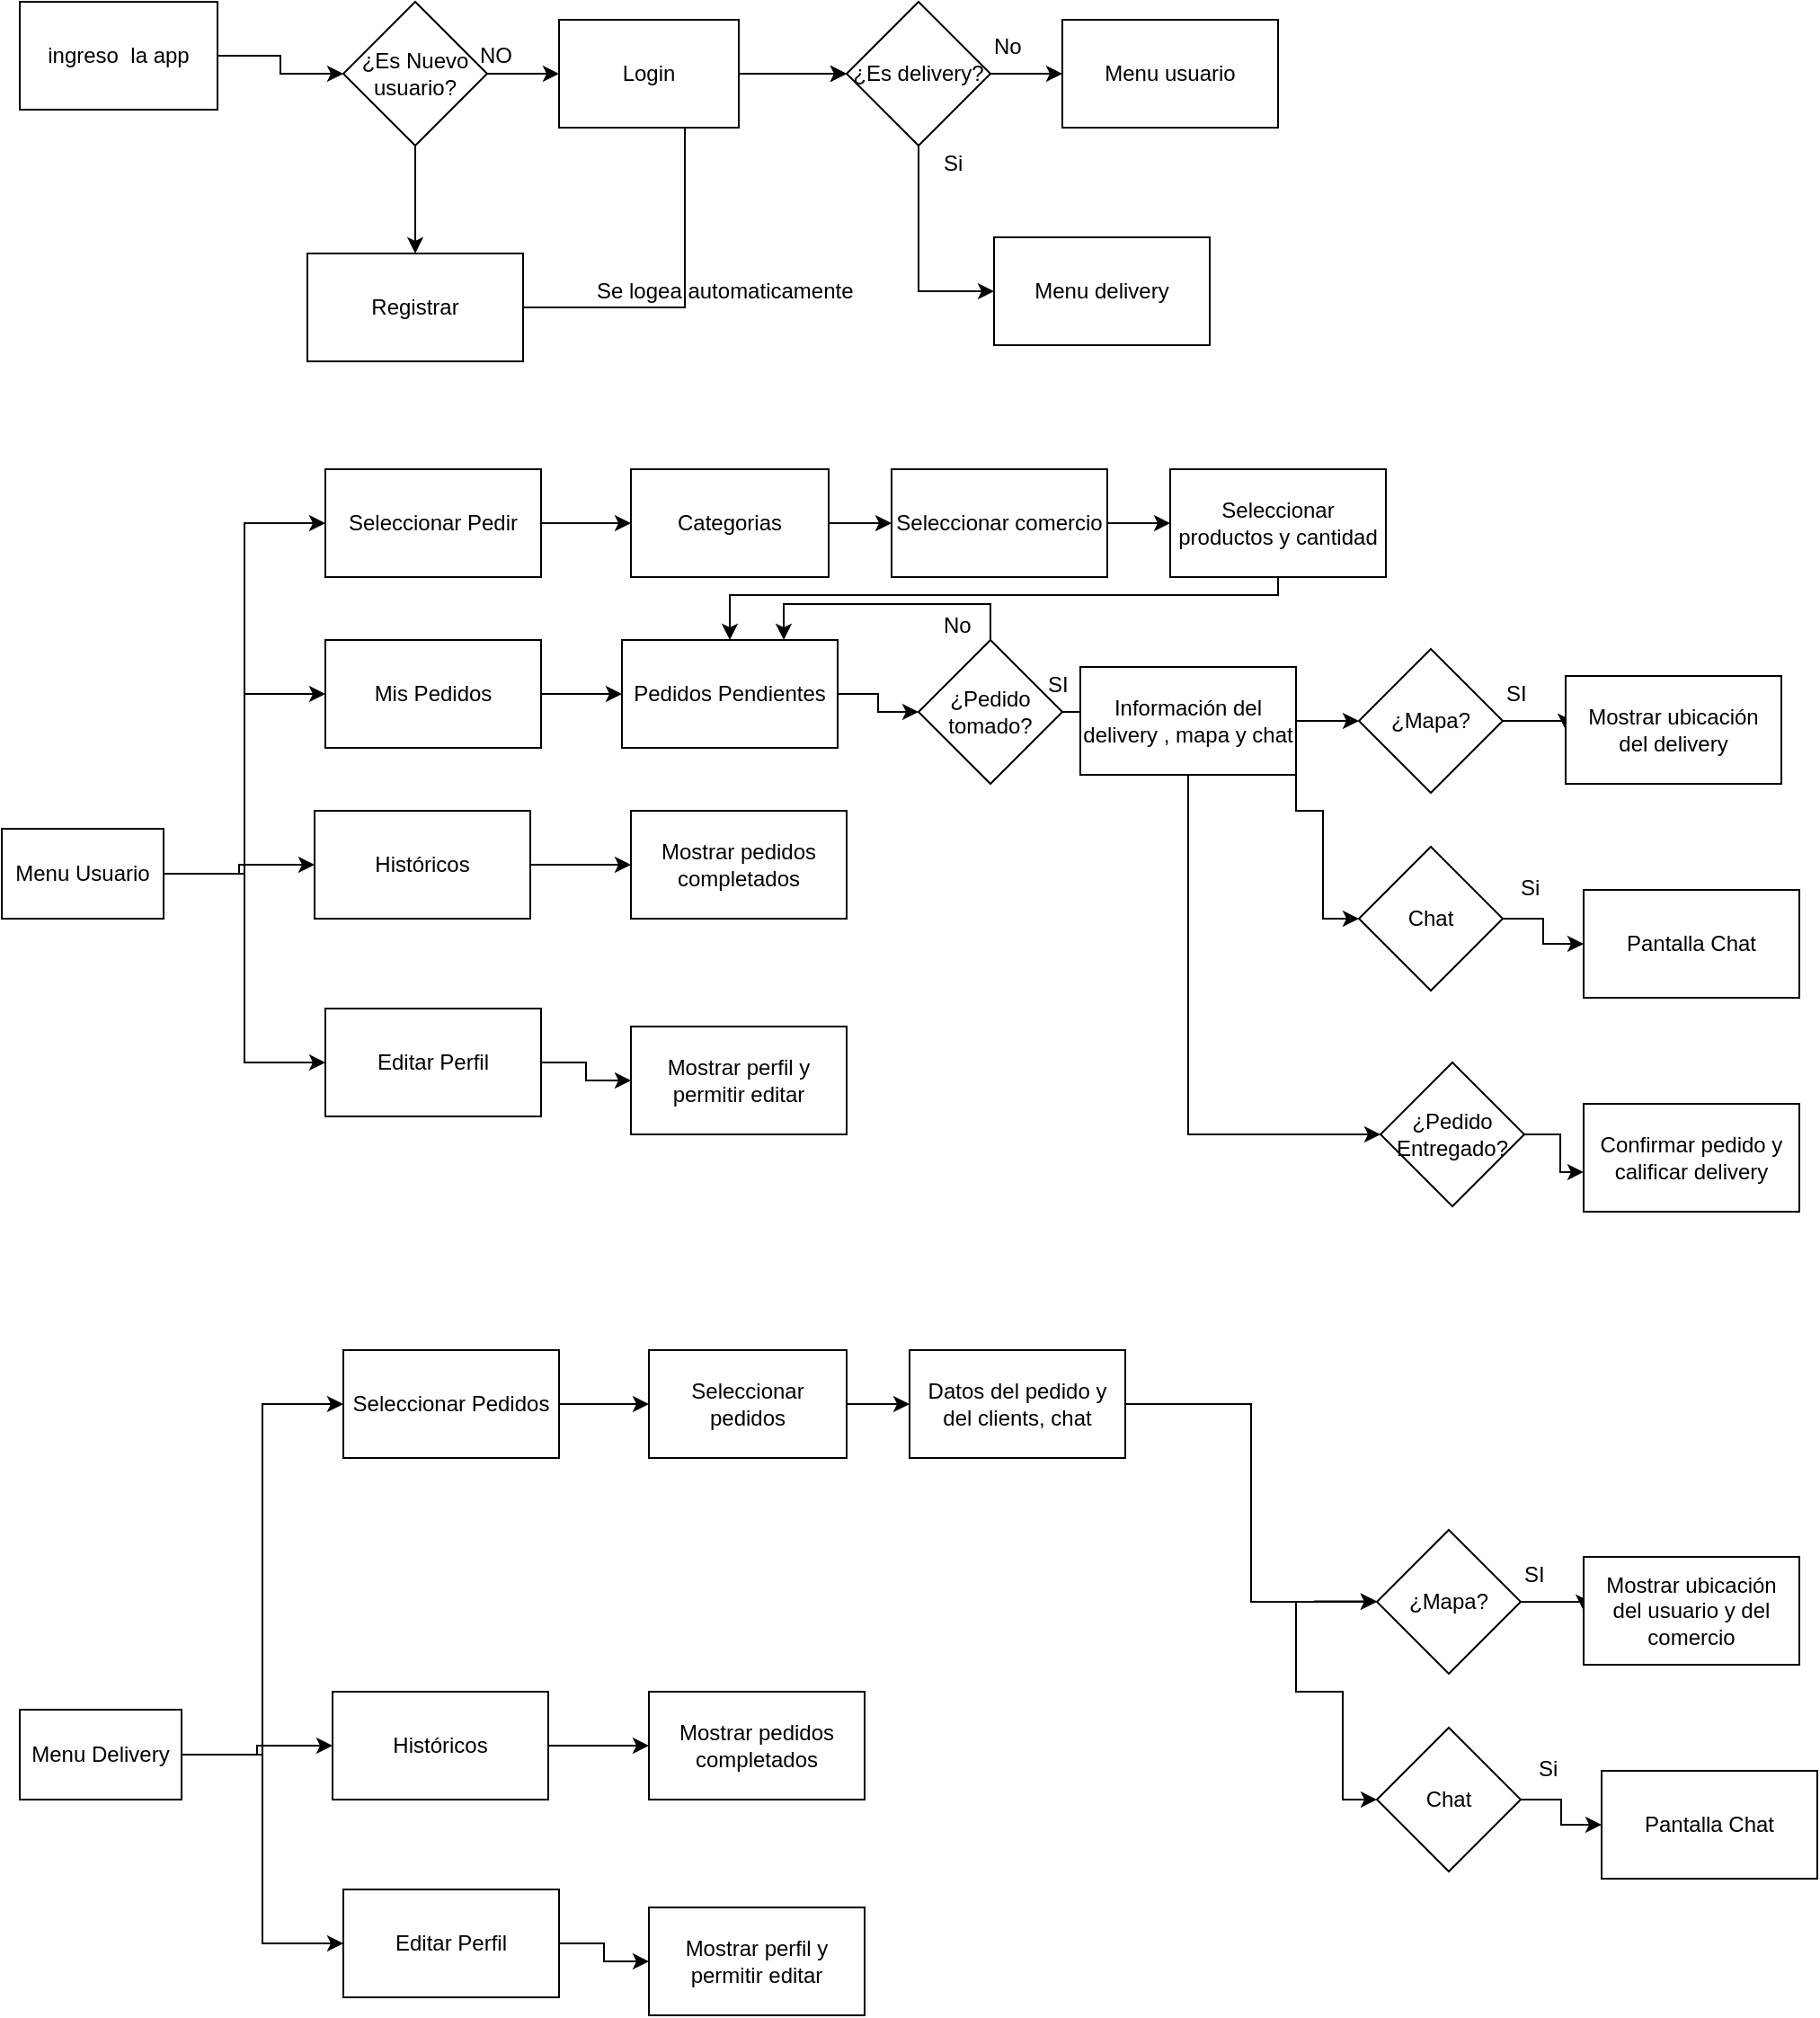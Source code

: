 <mxfile version="12.0.2" type="github" pages="1"><diagram id="hZya6RrhCBJ3M0xoCXCF" name="Page-1"><mxGraphModel dx="793" dy="416" grid="1" gridSize="10" guides="1" tooltips="1" connect="1" arrows="1" fold="1" page="1" pageScale="1" pageWidth="827" pageHeight="1169" math="0" shadow="0"><root><mxCell id="0"/><mxCell id="1" parent="0"/><mxCell id="_sGrQPSbJP6hCmy-QSjO-13" style="edgeStyle=orthogonalEdgeStyle;rounded=0;orthogonalLoop=1;jettySize=auto;html=1;entryX=0;entryY=0.5;entryDx=0;entryDy=0;" edge="1" parent="1" source="_sGrQPSbJP6hCmy-QSjO-7" target="_sGrQPSbJP6hCmy-QSjO-8"><mxGeometry relative="1" as="geometry"/></mxCell><mxCell id="_sGrQPSbJP6hCmy-QSjO-7" value="ingreso &amp;nbsp;la app" style="rounded=0;whiteSpace=wrap;html=1;" vertex="1" parent="1"><mxGeometry x="30" y="30" width="110" height="60" as="geometry"/></mxCell><mxCell id="_sGrQPSbJP6hCmy-QSjO-14" style="edgeStyle=orthogonalEdgeStyle;rounded=0;orthogonalLoop=1;jettySize=auto;html=1;exitX=1;exitY=0.5;exitDx=0;exitDy=0;entryX=0;entryY=0.5;entryDx=0;entryDy=0;" edge="1" parent="1" source="_sGrQPSbJP6hCmy-QSjO-8" target="_sGrQPSbJP6hCmy-QSjO-11"><mxGeometry relative="1" as="geometry"><Array as="points"><mxPoint x="300" y="70"/><mxPoint x="300" y="70"/></Array></mxGeometry></mxCell><mxCell id="_sGrQPSbJP6hCmy-QSjO-17" style="edgeStyle=orthogonalEdgeStyle;rounded=0;orthogonalLoop=1;jettySize=auto;html=1;entryX=0.5;entryY=0;entryDx=0;entryDy=0;" edge="1" parent="1" source="_sGrQPSbJP6hCmy-QSjO-8" target="_sGrQPSbJP6hCmy-QSjO-10"><mxGeometry relative="1" as="geometry"/></mxCell><mxCell id="_sGrQPSbJP6hCmy-QSjO-8" value="¿Es Nuevo usuario?" style="rhombus;whiteSpace=wrap;html=1;" vertex="1" parent="1"><mxGeometry x="210" y="30" width="80" height="80" as="geometry"/></mxCell><mxCell id="_sGrQPSbJP6hCmy-QSjO-20" style="edgeStyle=orthogonalEdgeStyle;rounded=0;orthogonalLoop=1;jettySize=auto;html=1;entryX=0;entryY=0.5;entryDx=0;entryDy=0;" edge="1" parent="1" source="_sGrQPSbJP6hCmy-QSjO-10" target="_sGrQPSbJP6hCmy-QSjO-12"><mxGeometry relative="1" as="geometry"/></mxCell><mxCell id="_sGrQPSbJP6hCmy-QSjO-10" value="Registrar" style="rounded=0;whiteSpace=wrap;html=1;" vertex="1" parent="1"><mxGeometry x="190" y="170" width="120" height="60" as="geometry"/></mxCell><mxCell id="_sGrQPSbJP6hCmy-QSjO-19" style="edgeStyle=orthogonalEdgeStyle;rounded=0;orthogonalLoop=1;jettySize=auto;html=1;entryX=0;entryY=0.5;entryDx=0;entryDy=0;" edge="1" parent="1" source="_sGrQPSbJP6hCmy-QSjO-11" target="_sGrQPSbJP6hCmy-QSjO-12"><mxGeometry relative="1" as="geometry"/></mxCell><mxCell id="_sGrQPSbJP6hCmy-QSjO-11" value="Login" style="rounded=0;whiteSpace=wrap;html=1;" vertex="1" parent="1"><mxGeometry x="330" y="40" width="100" height="60" as="geometry"/></mxCell><mxCell id="_sGrQPSbJP6hCmy-QSjO-23" style="edgeStyle=orthogonalEdgeStyle;rounded=0;orthogonalLoop=1;jettySize=auto;html=1;entryX=0;entryY=0.5;entryDx=0;entryDy=0;" edge="1" parent="1" source="_sGrQPSbJP6hCmy-QSjO-12" target="_sGrQPSbJP6hCmy-QSjO-22"><mxGeometry relative="1" as="geometry"/></mxCell><mxCell id="_sGrQPSbJP6hCmy-QSjO-26" style="edgeStyle=orthogonalEdgeStyle;rounded=0;orthogonalLoop=1;jettySize=auto;html=1;exitX=0.5;exitY=1;exitDx=0;exitDy=0;entryX=0;entryY=0.5;entryDx=0;entryDy=0;" edge="1" parent="1" source="_sGrQPSbJP6hCmy-QSjO-12" target="_sGrQPSbJP6hCmy-QSjO-25"><mxGeometry relative="1" as="geometry"/></mxCell><mxCell id="_sGrQPSbJP6hCmy-QSjO-12" value="¿Es delivery?" style="rhombus;whiteSpace=wrap;html=1;" vertex="1" parent="1"><mxGeometry x="490" y="30" width="80" height="80" as="geometry"/></mxCell><mxCell id="_sGrQPSbJP6hCmy-QSjO-15" value="NO" style="text;html=1;resizable=0;points=[];autosize=1;align=left;verticalAlign=top;spacingTop=-4;" vertex="1" parent="1"><mxGeometry x="284" y="50" width="30" height="20" as="geometry"/></mxCell><mxCell id="_sGrQPSbJP6hCmy-QSjO-21" value="Se logea automaticamente" style="text;html=1;resizable=0;points=[];autosize=1;align=left;verticalAlign=top;spacingTop=-4;" vertex="1" parent="1"><mxGeometry x="349" y="181" width="160" height="20" as="geometry"/></mxCell><mxCell id="_sGrQPSbJP6hCmy-QSjO-22" value="Menu usuario" style="rounded=0;whiteSpace=wrap;html=1;" vertex="1" parent="1"><mxGeometry x="610" y="40" width="120" height="60" as="geometry"/></mxCell><mxCell id="_sGrQPSbJP6hCmy-QSjO-24" value="No" style="text;html=1;resizable=0;points=[];autosize=1;align=left;verticalAlign=top;spacingTop=-4;" vertex="1" parent="1"><mxGeometry x="570" y="45" width="30" height="20" as="geometry"/></mxCell><mxCell id="_sGrQPSbJP6hCmy-QSjO-25" value="Menu delivery" style="rounded=0;whiteSpace=wrap;html=1;" vertex="1" parent="1"><mxGeometry x="572" y="161" width="120" height="60" as="geometry"/></mxCell><mxCell id="_sGrQPSbJP6hCmy-QSjO-27" value="Si" style="text;html=1;resizable=0;points=[];autosize=1;align=left;verticalAlign=top;spacingTop=-4;" vertex="1" parent="1"><mxGeometry x="542" y="110" width="30" height="20" as="geometry"/></mxCell><mxCell id="_sGrQPSbJP6hCmy-QSjO-42" style="edgeStyle=orthogonalEdgeStyle;rounded=0;orthogonalLoop=1;jettySize=auto;html=1;entryX=0;entryY=0.5;entryDx=0;entryDy=0;" edge="1" parent="1" source="_sGrQPSbJP6hCmy-QSjO-30" target="_sGrQPSbJP6hCmy-QSjO-39"><mxGeometry relative="1" as="geometry"/></mxCell><mxCell id="_sGrQPSbJP6hCmy-QSjO-30" value="Seleccionar Pedir" style="rounded=0;whiteSpace=wrap;html=1;" vertex="1" parent="1"><mxGeometry x="200" y="290" width="120" height="60" as="geometry"/></mxCell><mxCell id="_sGrQPSbJP6hCmy-QSjO-86" value="" style="edgeStyle=orthogonalEdgeStyle;rounded=0;orthogonalLoop=1;jettySize=auto;html=1;" edge="1" parent="1" source="_sGrQPSbJP6hCmy-QSjO-31" target="_sGrQPSbJP6hCmy-QSjO-85"><mxGeometry relative="1" as="geometry"/></mxCell><mxCell id="_sGrQPSbJP6hCmy-QSjO-31" value="Históricos" style="rounded=0;whiteSpace=wrap;html=1;" vertex="1" parent="1"><mxGeometry x="194" y="480" width="120" height="60" as="geometry"/></mxCell><mxCell id="_sGrQPSbJP6hCmy-QSjO-85" value="Mostrar pedidos completados" style="rounded=0;whiteSpace=wrap;html=1;" vertex="1" parent="1"><mxGeometry x="370" y="480" width="120" height="60" as="geometry"/></mxCell><mxCell id="_sGrQPSbJP6hCmy-QSjO-58" style="edgeStyle=orthogonalEdgeStyle;rounded=0;orthogonalLoop=1;jettySize=auto;html=1;entryX=0;entryY=0.5;entryDx=0;entryDy=0;" edge="1" parent="1" source="_sGrQPSbJP6hCmy-QSjO-32" target="_sGrQPSbJP6hCmy-QSjO-45"><mxGeometry relative="1" as="geometry"/></mxCell><mxCell id="_sGrQPSbJP6hCmy-QSjO-32" value="Mis Pedidos" style="rounded=0;whiteSpace=wrap;html=1;" vertex="1" parent="1"><mxGeometry x="200" y="385" width="120" height="60" as="geometry"/></mxCell><mxCell id="_sGrQPSbJP6hCmy-QSjO-88" style="edgeStyle=orthogonalEdgeStyle;rounded=0;orthogonalLoop=1;jettySize=auto;html=1;entryX=0;entryY=0.5;entryDx=0;entryDy=0;" edge="1" parent="1" source="_sGrQPSbJP6hCmy-QSjO-33" target="_sGrQPSbJP6hCmy-QSjO-87"><mxGeometry relative="1" as="geometry"/></mxCell><mxCell id="_sGrQPSbJP6hCmy-QSjO-33" value="Editar Perfil" style="rounded=0;whiteSpace=wrap;html=1;" vertex="1" parent="1"><mxGeometry x="200" y="590" width="120" height="60" as="geometry"/></mxCell><mxCell id="_sGrQPSbJP6hCmy-QSjO-35" style="edgeStyle=orthogonalEdgeStyle;rounded=0;orthogonalLoop=1;jettySize=auto;html=1;entryX=0;entryY=0.5;entryDx=0;entryDy=0;" edge="1" parent="1" target="_sGrQPSbJP6hCmy-QSjO-32"><mxGeometry relative="1" as="geometry"><mxPoint x="110" y="520" as="sourcePoint"/><Array as="points"><mxPoint x="155" y="515"/><mxPoint x="155" y="415"/></Array></mxGeometry></mxCell><mxCell id="_sGrQPSbJP6hCmy-QSjO-36" style="edgeStyle=orthogonalEdgeStyle;rounded=0;orthogonalLoop=1;jettySize=auto;html=1;entryX=0;entryY=0.5;entryDx=0;entryDy=0;exitX=1;exitY=0.5;exitDx=0;exitDy=0;" edge="1" parent="1" source="_sGrQPSbJP6hCmy-QSjO-34" target="_sGrQPSbJP6hCmy-QSjO-31"><mxGeometry relative="1" as="geometry"><mxPoint x="120" y="510" as="sourcePoint"/></mxGeometry></mxCell><mxCell id="_sGrQPSbJP6hCmy-QSjO-37" style="edgeStyle=orthogonalEdgeStyle;rounded=0;orthogonalLoop=1;jettySize=auto;html=1;entryX=0;entryY=0.5;entryDx=0;entryDy=0;" edge="1" parent="1" source="_sGrQPSbJP6hCmy-QSjO-34" target="_sGrQPSbJP6hCmy-QSjO-33"><mxGeometry relative="1" as="geometry"/></mxCell><mxCell id="_sGrQPSbJP6hCmy-QSjO-38" style="edgeStyle=orthogonalEdgeStyle;rounded=0;orthogonalLoop=1;jettySize=auto;html=1;entryX=0;entryY=0.5;entryDx=0;entryDy=0;" edge="1" parent="1" source="_sGrQPSbJP6hCmy-QSjO-34" target="_sGrQPSbJP6hCmy-QSjO-30"><mxGeometry relative="1" as="geometry"/></mxCell><mxCell id="_sGrQPSbJP6hCmy-QSjO-34" value="Menu Usuario" style="rounded=0;whiteSpace=wrap;html=1;" vertex="1" parent="1"><mxGeometry x="20" y="490" width="90" height="50" as="geometry"/></mxCell><mxCell id="_sGrQPSbJP6hCmy-QSjO-43" style="edgeStyle=orthogonalEdgeStyle;rounded=0;orthogonalLoop=1;jettySize=auto;html=1;exitX=1;exitY=0.5;exitDx=0;exitDy=0;entryX=0;entryY=0.5;entryDx=0;entryDy=0;" edge="1" parent="1" source="_sGrQPSbJP6hCmy-QSjO-39" target="_sGrQPSbJP6hCmy-QSjO-40"><mxGeometry relative="1" as="geometry"/></mxCell><mxCell id="_sGrQPSbJP6hCmy-QSjO-39" value="Categorias" style="rounded=0;whiteSpace=wrap;html=1;" vertex="1" parent="1"><mxGeometry x="370" y="290" width="110" height="60" as="geometry"/></mxCell><mxCell id="_sGrQPSbJP6hCmy-QSjO-44" style="edgeStyle=orthogonalEdgeStyle;rounded=0;orthogonalLoop=1;jettySize=auto;html=1;exitX=1;exitY=0.5;exitDx=0;exitDy=0;" edge="1" parent="1" source="_sGrQPSbJP6hCmy-QSjO-40" target="_sGrQPSbJP6hCmy-QSjO-41"><mxGeometry relative="1" as="geometry"/></mxCell><mxCell id="_sGrQPSbJP6hCmy-QSjO-40" value="Seleccionar comercio" style="rounded=0;whiteSpace=wrap;html=1;" vertex="1" parent="1"><mxGeometry x="515" y="290" width="120" height="60" as="geometry"/></mxCell><mxCell id="_sGrQPSbJP6hCmy-QSjO-49" style="edgeStyle=orthogonalEdgeStyle;rounded=0;orthogonalLoop=1;jettySize=auto;html=1;entryX=0.5;entryY=0;entryDx=0;entryDy=0;" edge="1" parent="1" source="_sGrQPSbJP6hCmy-QSjO-41" target="_sGrQPSbJP6hCmy-QSjO-45"><mxGeometry relative="1" as="geometry"><mxPoint x="730" y="400" as="targetPoint"/><Array as="points"><mxPoint x="730" y="360"/><mxPoint x="425" y="360"/></Array></mxGeometry></mxCell><mxCell id="_sGrQPSbJP6hCmy-QSjO-41" value="Seleccionar productos y cantidad" style="rounded=0;whiteSpace=wrap;html=1;" vertex="1" parent="1"><mxGeometry x="670" y="290" width="120" height="60" as="geometry"/></mxCell><mxCell id="_sGrQPSbJP6hCmy-QSjO-59" style="edgeStyle=orthogonalEdgeStyle;rounded=0;orthogonalLoop=1;jettySize=auto;html=1;exitX=1;exitY=0.5;exitDx=0;exitDy=0;entryX=0;entryY=0.5;entryDx=0;entryDy=0;" edge="1" parent="1" source="_sGrQPSbJP6hCmy-QSjO-45" target="_sGrQPSbJP6hCmy-QSjO-52"><mxGeometry relative="1" as="geometry"/></mxCell><mxCell id="_sGrQPSbJP6hCmy-QSjO-45" value="Pedidos Pendientes" style="rounded=0;whiteSpace=wrap;html=1;" vertex="1" parent="1"><mxGeometry x="365" y="385" width="120" height="60" as="geometry"/></mxCell><mxCell id="_sGrQPSbJP6hCmy-QSjO-60" style="edgeStyle=orthogonalEdgeStyle;rounded=0;orthogonalLoop=1;jettySize=auto;html=1;entryX=0;entryY=0.5;entryDx=0;entryDy=0;" edge="1" parent="1" source="_sGrQPSbJP6hCmy-QSjO-52" target="_sGrQPSbJP6hCmy-QSjO-53"><mxGeometry relative="1" as="geometry"/></mxCell><mxCell id="_sGrQPSbJP6hCmy-QSjO-63" style="edgeStyle=orthogonalEdgeStyle;rounded=0;orthogonalLoop=1;jettySize=auto;html=1;entryX=0.75;entryY=0;entryDx=0;entryDy=0;exitX=0.5;exitY=0;exitDx=0;exitDy=0;" edge="1" parent="1" source="_sGrQPSbJP6hCmy-QSjO-52" target="_sGrQPSbJP6hCmy-QSjO-45"><mxGeometry relative="1" as="geometry"><mxPoint x="550" y="500" as="targetPoint"/></mxGeometry></mxCell><mxCell id="_sGrQPSbJP6hCmy-QSjO-52" value="¿Pedido tomado?" style="rhombus;whiteSpace=wrap;html=1;" vertex="1" parent="1"><mxGeometry x="530" y="385" width="80" height="80" as="geometry"/></mxCell><mxCell id="_sGrQPSbJP6hCmy-QSjO-66" style="edgeStyle=orthogonalEdgeStyle;rounded=0;orthogonalLoop=1;jettySize=auto;html=1;entryX=0;entryY=0.5;entryDx=0;entryDy=0;" edge="1" parent="1" source="_sGrQPSbJP6hCmy-QSjO-53" target="_sGrQPSbJP6hCmy-QSjO-61"><mxGeometry relative="1" as="geometry"/></mxCell><mxCell id="_sGrQPSbJP6hCmy-QSjO-73" style="edgeStyle=orthogonalEdgeStyle;rounded=0;orthogonalLoop=1;jettySize=auto;html=1;entryX=0;entryY=0.5;entryDx=0;entryDy=0;" edge="1" parent="1" source="_sGrQPSbJP6hCmy-QSjO-53" target="_sGrQPSbJP6hCmy-QSjO-71"><mxGeometry relative="1" as="geometry"><Array as="points"><mxPoint x="740" y="480"/><mxPoint x="755" y="480"/><mxPoint x="755" y="540"/></Array></mxGeometry></mxCell><mxCell id="_sGrQPSbJP6hCmy-QSjO-74" style="edgeStyle=orthogonalEdgeStyle;rounded=0;orthogonalLoop=1;jettySize=auto;html=1;entryX=0;entryY=0.5;entryDx=0;entryDy=0;" edge="1" parent="1" source="_sGrQPSbJP6hCmy-QSjO-53" target="_sGrQPSbJP6hCmy-QSjO-72"><mxGeometry relative="1" as="geometry"><Array as="points"><mxPoint x="680" y="660"/></Array></mxGeometry></mxCell><mxCell id="_sGrQPSbJP6hCmy-QSjO-53" value="Información del delivery , mapa y chat" style="rounded=0;whiteSpace=wrap;html=1;" vertex="1" parent="1"><mxGeometry x="620" y="400" width="120" height="60" as="geometry"/></mxCell><mxCell id="_sGrQPSbJP6hCmy-QSjO-67" style="edgeStyle=orthogonalEdgeStyle;rounded=0;orthogonalLoop=1;jettySize=auto;html=1;exitX=1;exitY=0.5;exitDx=0;exitDy=0;entryX=0;entryY=0.5;entryDx=0;entryDy=0;" edge="1" parent="1" source="_sGrQPSbJP6hCmy-QSjO-61" target="_sGrQPSbJP6hCmy-QSjO-65"><mxGeometry relative="1" as="geometry"/></mxCell><mxCell id="_sGrQPSbJP6hCmy-QSjO-61" value="¿Mapa?" style="rhombus;whiteSpace=wrap;html=1;" vertex="1" parent="1"><mxGeometry x="775" y="390" width="80" height="80" as="geometry"/></mxCell><mxCell id="_sGrQPSbJP6hCmy-QSjO-62" value="SI" style="text;html=1;resizable=0;points=[];autosize=1;align=left;verticalAlign=top;spacingTop=-4;" vertex="1" parent="1"><mxGeometry x="600" y="400" width="30" height="20" as="geometry"/></mxCell><mxCell id="_sGrQPSbJP6hCmy-QSjO-64" value="No" style="text;html=1;resizable=0;points=[];autosize=1;align=left;verticalAlign=top;spacingTop=-4;" vertex="1" parent="1"><mxGeometry x="542" y="367" width="30" height="20" as="geometry"/></mxCell><mxCell id="_sGrQPSbJP6hCmy-QSjO-65" value="Mostrar ubicación&lt;br&gt;del delivery" style="rounded=0;whiteSpace=wrap;html=1;" vertex="1" parent="1"><mxGeometry x="890" y="405" width="120" height="60" as="geometry"/></mxCell><mxCell id="_sGrQPSbJP6hCmy-QSjO-69" value="SI" style="text;html=1;resizable=0;points=[];autosize=1;align=left;verticalAlign=top;spacingTop=-4;" vertex="1" parent="1"><mxGeometry x="855" y="405" width="30" height="20" as="geometry"/></mxCell><mxCell id="_sGrQPSbJP6hCmy-QSjO-80" style="edgeStyle=orthogonalEdgeStyle;rounded=0;orthogonalLoop=1;jettySize=auto;html=1;entryX=0;entryY=0.5;entryDx=0;entryDy=0;" edge="1" parent="1" source="_sGrQPSbJP6hCmy-QSjO-71" target="_sGrQPSbJP6hCmy-QSjO-79"><mxGeometry relative="1" as="geometry"/></mxCell><mxCell id="_sGrQPSbJP6hCmy-QSjO-71" value="Chat" style="rhombus;whiteSpace=wrap;html=1;" vertex="1" parent="1"><mxGeometry x="775" y="500" width="80" height="80" as="geometry"/></mxCell><mxCell id="_sGrQPSbJP6hCmy-QSjO-83" style="edgeStyle=orthogonalEdgeStyle;rounded=0;orthogonalLoop=1;jettySize=auto;html=1;entryX=0;entryY=0.633;entryDx=0;entryDy=0;entryPerimeter=0;" edge="1" parent="1" source="_sGrQPSbJP6hCmy-QSjO-72" target="_sGrQPSbJP6hCmy-QSjO-81"><mxGeometry relative="1" as="geometry"/></mxCell><mxCell id="_sGrQPSbJP6hCmy-QSjO-72" value="¿Pedido Entregado?" style="rhombus;whiteSpace=wrap;html=1;" vertex="1" parent="1"><mxGeometry x="787" y="620" width="80" height="80" as="geometry"/></mxCell><mxCell id="_sGrQPSbJP6hCmy-QSjO-75" value="Si" style="text;html=1;resizable=0;points=[];autosize=1;align=left;verticalAlign=top;spacingTop=-4;" vertex="1" parent="1"><mxGeometry x="862.5" y="512.5" width="30" height="20" as="geometry"/></mxCell><mxCell id="_sGrQPSbJP6hCmy-QSjO-79" value="Pantalla Chat" style="rounded=0;whiteSpace=wrap;html=1;" vertex="1" parent="1"><mxGeometry x="900" y="524" width="120" height="60" as="geometry"/></mxCell><mxCell id="_sGrQPSbJP6hCmy-QSjO-81" value="Confirmar pedido y calificar delivery" style="rounded=0;whiteSpace=wrap;html=1;" vertex="1" parent="1"><mxGeometry x="900" y="643" width="120" height="60" as="geometry"/></mxCell><mxCell id="_sGrQPSbJP6hCmy-QSjO-87" value="Mostrar perfil y permitir editar" style="rounded=0;whiteSpace=wrap;html=1;" vertex="1" parent="1"><mxGeometry x="370" y="600" width="120" height="60" as="geometry"/></mxCell><mxCell id="_sGrQPSbJP6hCmy-QSjO-89" style="edgeStyle=orthogonalEdgeStyle;rounded=0;orthogonalLoop=1;jettySize=auto;html=1;entryX=0;entryY=0.5;entryDx=0;entryDy=0;" edge="1" parent="1" source="_sGrQPSbJP6hCmy-QSjO-90" target="_sGrQPSbJP6hCmy-QSjO-104"><mxGeometry relative="1" as="geometry"/></mxCell><mxCell id="_sGrQPSbJP6hCmy-QSjO-90" value="Seleccionar Pedidos" style="rounded=0;whiteSpace=wrap;html=1;" vertex="1" parent="1"><mxGeometry x="210" y="780" width="120" height="60" as="geometry"/></mxCell><mxCell id="_sGrQPSbJP6hCmy-QSjO-91" value="" style="edgeStyle=orthogonalEdgeStyle;rounded=0;orthogonalLoop=1;jettySize=auto;html=1;" edge="1" parent="1" source="_sGrQPSbJP6hCmy-QSjO-92" target="_sGrQPSbJP6hCmy-QSjO-93"><mxGeometry relative="1" as="geometry"/></mxCell><mxCell id="_sGrQPSbJP6hCmy-QSjO-92" value="Históricos" style="rounded=0;whiteSpace=wrap;html=1;" vertex="1" parent="1"><mxGeometry x="204" y="970" width="120" height="60" as="geometry"/></mxCell><mxCell id="_sGrQPSbJP6hCmy-QSjO-93" value="Mostrar pedidos completados" style="rounded=0;whiteSpace=wrap;html=1;" vertex="1" parent="1"><mxGeometry x="380" y="970" width="120" height="60" as="geometry"/></mxCell><mxCell id="_sGrQPSbJP6hCmy-QSjO-96" style="edgeStyle=orthogonalEdgeStyle;rounded=0;orthogonalLoop=1;jettySize=auto;html=1;entryX=0;entryY=0.5;entryDx=0;entryDy=0;" edge="1" parent="1" source="_sGrQPSbJP6hCmy-QSjO-97" target="_sGrQPSbJP6hCmy-QSjO-131"><mxGeometry relative="1" as="geometry"/></mxCell><mxCell id="_sGrQPSbJP6hCmy-QSjO-97" value="Editar Perfil" style="rounded=0;whiteSpace=wrap;html=1;" vertex="1" parent="1"><mxGeometry x="210" y="1080" width="120" height="60" as="geometry"/></mxCell><mxCell id="_sGrQPSbJP6hCmy-QSjO-99" style="edgeStyle=orthogonalEdgeStyle;rounded=0;orthogonalLoop=1;jettySize=auto;html=1;entryX=0;entryY=0.5;entryDx=0;entryDy=0;exitX=1;exitY=0.5;exitDx=0;exitDy=0;" edge="1" parent="1" source="_sGrQPSbJP6hCmy-QSjO-102" target="_sGrQPSbJP6hCmy-QSjO-92"><mxGeometry relative="1" as="geometry"><mxPoint x="130" y="1000" as="sourcePoint"/></mxGeometry></mxCell><mxCell id="_sGrQPSbJP6hCmy-QSjO-100" style="edgeStyle=orthogonalEdgeStyle;rounded=0;orthogonalLoop=1;jettySize=auto;html=1;entryX=0;entryY=0.5;entryDx=0;entryDy=0;" edge="1" parent="1" source="_sGrQPSbJP6hCmy-QSjO-102" target="_sGrQPSbJP6hCmy-QSjO-97"><mxGeometry relative="1" as="geometry"/></mxCell><mxCell id="_sGrQPSbJP6hCmy-QSjO-101" style="edgeStyle=orthogonalEdgeStyle;rounded=0;orthogonalLoop=1;jettySize=auto;html=1;entryX=0;entryY=0.5;entryDx=0;entryDy=0;" edge="1" parent="1" source="_sGrQPSbJP6hCmy-QSjO-102" target="_sGrQPSbJP6hCmy-QSjO-90"><mxGeometry relative="1" as="geometry"/></mxCell><mxCell id="_sGrQPSbJP6hCmy-QSjO-102" value="Menu Delivery" style="rounded=0;whiteSpace=wrap;html=1;" vertex="1" parent="1"><mxGeometry x="30" y="980" width="90" height="50" as="geometry"/></mxCell><mxCell id="_sGrQPSbJP6hCmy-QSjO-103" style="edgeStyle=orthogonalEdgeStyle;rounded=0;orthogonalLoop=1;jettySize=auto;html=1;exitX=1;exitY=0.5;exitDx=0;exitDy=0;entryX=0;entryY=0.5;entryDx=0;entryDy=0;" edge="1" parent="1" source="_sGrQPSbJP6hCmy-QSjO-104" target="_sGrQPSbJP6hCmy-QSjO-106"><mxGeometry relative="1" as="geometry"/></mxCell><mxCell id="_sGrQPSbJP6hCmy-QSjO-104" value="Seleccionar pedidos" style="rounded=0;whiteSpace=wrap;html=1;" vertex="1" parent="1"><mxGeometry x="380" y="780" width="110" height="60" as="geometry"/></mxCell><mxCell id="_sGrQPSbJP6hCmy-QSjO-132" style="edgeStyle=orthogonalEdgeStyle;rounded=0;orthogonalLoop=1;jettySize=auto;html=1;entryX=0;entryY=0.5;entryDx=0;entryDy=0;" edge="1" parent="1" source="_sGrQPSbJP6hCmy-QSjO-106" target="_sGrQPSbJP6hCmy-QSjO-119"><mxGeometry relative="1" as="geometry"/></mxCell><mxCell id="_sGrQPSbJP6hCmy-QSjO-106" value="Datos del pedido y del clients, chat" style="rounded=0;whiteSpace=wrap;html=1;" vertex="1" parent="1"><mxGeometry x="525" y="780" width="120" height="60" as="geometry"/></mxCell><mxCell id="_sGrQPSbJP6hCmy-QSjO-114" style="edgeStyle=orthogonalEdgeStyle;rounded=0;orthogonalLoop=1;jettySize=auto;html=1;entryX=0;entryY=0.5;entryDx=0;entryDy=0;" edge="1" parent="1" target="_sGrQPSbJP6hCmy-QSjO-119"><mxGeometry relative="1" as="geometry"><mxPoint x="750" y="919.714" as="sourcePoint"/></mxGeometry></mxCell><mxCell id="_sGrQPSbJP6hCmy-QSjO-115" style="edgeStyle=orthogonalEdgeStyle;rounded=0;orthogonalLoop=1;jettySize=auto;html=1;entryX=0;entryY=0.5;entryDx=0;entryDy=0;" edge="1" parent="1" target="_sGrQPSbJP6hCmy-QSjO-125"><mxGeometry relative="1" as="geometry"><Array as="points"><mxPoint x="740" y="920"/><mxPoint x="740" y="970"/><mxPoint x="766" y="970"/><mxPoint x="766" y="1030"/></Array><mxPoint x="720" y="920" as="sourcePoint"/></mxGeometry></mxCell><mxCell id="_sGrQPSbJP6hCmy-QSjO-118" style="edgeStyle=orthogonalEdgeStyle;rounded=0;orthogonalLoop=1;jettySize=auto;html=1;exitX=1;exitY=0.5;exitDx=0;exitDy=0;entryX=0;entryY=0.5;entryDx=0;entryDy=0;" edge="1" parent="1" source="_sGrQPSbJP6hCmy-QSjO-119" target="_sGrQPSbJP6hCmy-QSjO-122"><mxGeometry relative="1" as="geometry"/></mxCell><mxCell id="_sGrQPSbJP6hCmy-QSjO-119" value="¿Mapa?" style="rhombus;whiteSpace=wrap;html=1;" vertex="1" parent="1"><mxGeometry x="785" y="880" width="80" height="80" as="geometry"/></mxCell><mxCell id="_sGrQPSbJP6hCmy-QSjO-122" value="Mostrar ubicación&lt;br&gt;del usuario y del comercio" style="rounded=0;whiteSpace=wrap;html=1;" vertex="1" parent="1"><mxGeometry x="900" y="895" width="120" height="60" as="geometry"/></mxCell><mxCell id="_sGrQPSbJP6hCmy-QSjO-123" value="SI" style="text;html=1;resizable=0;points=[];autosize=1;align=left;verticalAlign=top;spacingTop=-4;" vertex="1" parent="1"><mxGeometry x="865" y="895" width="30" height="20" as="geometry"/></mxCell><mxCell id="_sGrQPSbJP6hCmy-QSjO-124" style="edgeStyle=orthogonalEdgeStyle;rounded=0;orthogonalLoop=1;jettySize=auto;html=1;entryX=0;entryY=0.5;entryDx=0;entryDy=0;" edge="1" parent="1" source="_sGrQPSbJP6hCmy-QSjO-125" target="_sGrQPSbJP6hCmy-QSjO-129"><mxGeometry relative="1" as="geometry"/></mxCell><mxCell id="_sGrQPSbJP6hCmy-QSjO-125" value="Chat" style="rhombus;whiteSpace=wrap;html=1;" vertex="1" parent="1"><mxGeometry x="785" y="990" width="80" height="80" as="geometry"/></mxCell><mxCell id="_sGrQPSbJP6hCmy-QSjO-128" value="Si" style="text;html=1;resizable=0;points=[];autosize=1;align=left;verticalAlign=top;spacingTop=-4;" vertex="1" parent="1"><mxGeometry x="872.5" y="1002.5" width="30" height="20" as="geometry"/></mxCell><mxCell id="_sGrQPSbJP6hCmy-QSjO-129" value="Pantalla Chat" style="rounded=0;whiteSpace=wrap;html=1;" vertex="1" parent="1"><mxGeometry x="910" y="1014" width="120" height="60" as="geometry"/></mxCell><mxCell id="_sGrQPSbJP6hCmy-QSjO-131" value="Mostrar perfil y permitir editar" style="rounded=0;whiteSpace=wrap;html=1;" vertex="1" parent="1"><mxGeometry x="380" y="1090" width="120" height="60" as="geometry"/></mxCell></root></mxGraphModel></diagram></mxfile>
